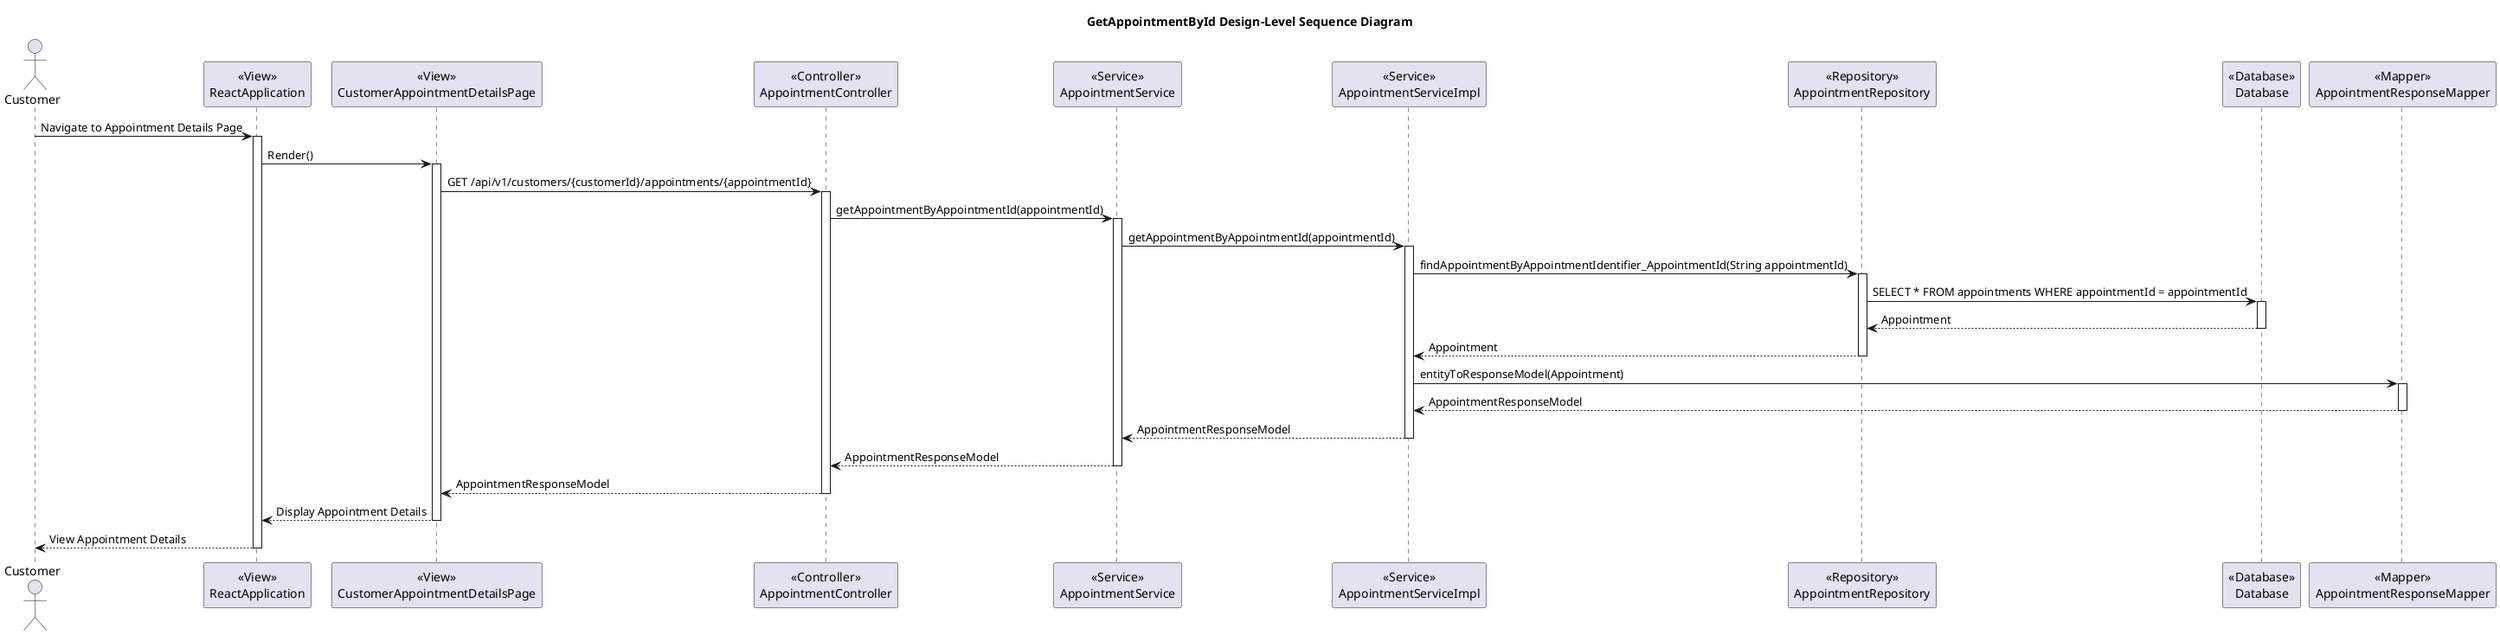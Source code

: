 @startuml
title GetAppointmentById Design-Level Sequence Diagram

actor Customer

participant ReactApplication as "<<View>>\nReactApplication"
participant CustomerAppointmentDetailsPage as "<<View>>\nCustomerAppointmentDetailsPage"
participant AppointmentController as "<<Controller>>\nAppointmentController"
participant AppointmentService as "<<Service>>\nAppointmentService"
participant AppointmentServiceImpl as "<<Service>>\nAppointmentServiceImpl"
participant AppointmentRepository as "<<Repository>>\nAppointmentRepository"
participant Database as "<<Database>>\nDatabase"
participant AppointmentResponseMapper as "<<Mapper>>\nAppointmentResponseMapper"

Customer -> ReactApplication: Navigate to Appointment Details Page
activate ReactApplication

ReactApplication -> CustomerAppointmentDetailsPage: Render()
activate CustomerAppointmentDetailsPage

CustomerAppointmentDetailsPage -> AppointmentController: GET /api/v1/customers/{customerId}/appointments/{appointmentId}
activate AppointmentController

AppointmentController -> AppointmentService: getAppointmentByAppointmentId(appointmentId)
activate AppointmentService

AppointmentService -> AppointmentServiceImpl: getAppointmentByAppointmentId(appointmentId)
activate AppointmentServiceImpl

AppointmentServiceImpl -> AppointmentRepository: findAppointmentByAppointmentIdentifier_AppointmentId(String appointmentId)
activate AppointmentRepository

AppointmentRepository -> Database: SELECT * FROM appointments WHERE appointmentId = appointmentId
activate Database

Database --> AppointmentRepository: Appointment
deactivate Database

AppointmentRepository --> AppointmentServiceImpl: Appointment
deactivate AppointmentRepository

AppointmentServiceImpl -> AppointmentResponseMapper: entityToResponseModel(Appointment)
activate AppointmentResponseMapper

AppointmentResponseMapper --> AppointmentServiceImpl: AppointmentResponseModel
deactivate AppointmentResponseMapper

AppointmentServiceImpl --> AppointmentService: AppointmentResponseModel
deactivate AppointmentServiceImpl

AppointmentService --> AppointmentController: AppointmentResponseModel
deactivate AppointmentService

AppointmentController --> CustomerAppointmentDetailsPage: AppointmentResponseModel
deactivate AppointmentController

CustomerAppointmentDetailsPage --> ReactApplication: Display Appointment Details
deactivate CustomerAppointmentDetailsPage

ReactApplication --> Customer: View Appointment Details
deactivate ReactApplication

@enduml
